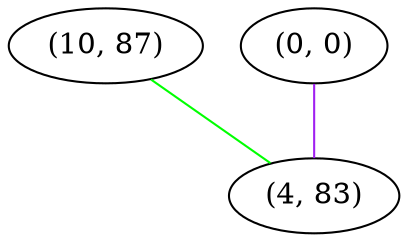 graph "" {
"(10, 87)";
"(0, 0)";
"(4, 83)";
"(10, 87)" -- "(4, 83)"  [color=green, key=0, weight=2];
"(0, 0)" -- "(4, 83)"  [color=purple, key=0, weight=4];
}
